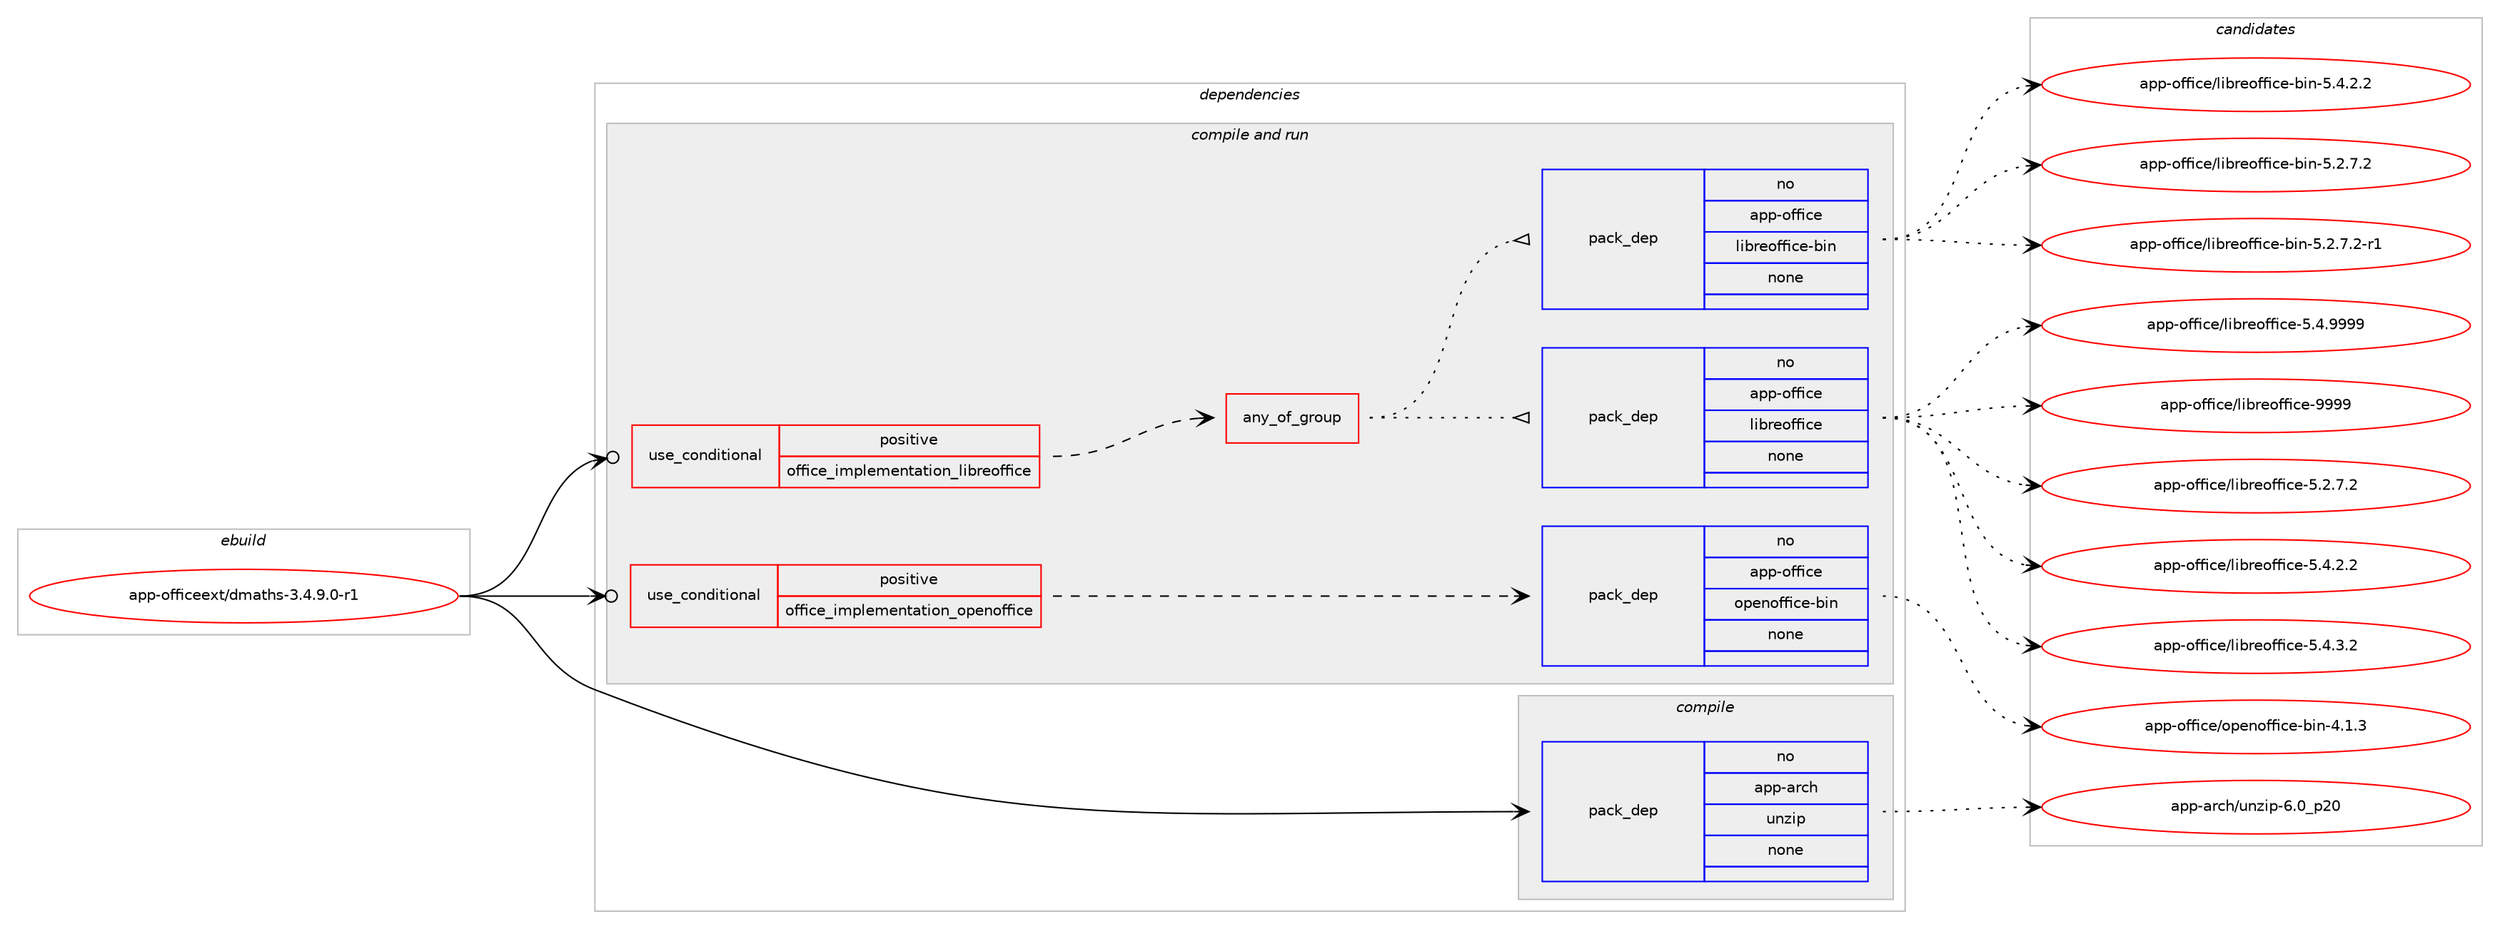 digraph prolog {

# *************
# Graph options
# *************

newrank=true;
concentrate=true;
compound=true;
graph [rankdir=LR,fontname=Helvetica,fontsize=10,ranksep=1.5];#, ranksep=2.5, nodesep=0.2];
edge  [arrowhead=vee];
node  [fontname=Helvetica,fontsize=10];

# **********
# The ebuild
# **********

subgraph cluster_leftcol {
color=gray;
rank=same;
label=<<i>ebuild</i>>;
id [label="app-officeext/dmaths-3.4.9.0-r1", color=red, width=4, href="../app-officeext/dmaths-3.4.9.0-r1.svg"];
}

# ****************
# The dependencies
# ****************

subgraph cluster_midcol {
color=gray;
label=<<i>dependencies</i>>;
subgraph cluster_compile {
fillcolor="#eeeeee";
style=filled;
label=<<i>compile</i>>;
subgraph pack38294 {
dependency52961 [label=<<TABLE BORDER="0" CELLBORDER="1" CELLSPACING="0" CELLPADDING="4" WIDTH="220"><TR><TD ROWSPAN="6" CELLPADDING="30">pack_dep</TD></TR><TR><TD WIDTH="110">no</TD></TR><TR><TD>app-arch</TD></TR><TR><TD>unzip</TD></TR><TR><TD>none</TD></TR><TR><TD></TD></TR></TABLE>>, shape=none, color=blue];
}
id:e -> dependency52961:w [weight=20,style="solid",arrowhead="vee"];
}
subgraph cluster_compileandrun {
fillcolor="#eeeeee";
style=filled;
label=<<i>compile and run</i>>;
subgraph cond13732 {
dependency52962 [label=<<TABLE BORDER="0" CELLBORDER="1" CELLSPACING="0" CELLPADDING="4"><TR><TD ROWSPAN="3" CELLPADDING="10">use_conditional</TD></TR><TR><TD>positive</TD></TR><TR><TD>office_implementation_libreoffice</TD></TR></TABLE>>, shape=none, color=red];
subgraph any913 {
dependency52963 [label=<<TABLE BORDER="0" CELLBORDER="1" CELLSPACING="0" CELLPADDING="4"><TR><TD CELLPADDING="10">any_of_group</TD></TR></TABLE>>, shape=none, color=red];subgraph pack38295 {
dependency52964 [label=<<TABLE BORDER="0" CELLBORDER="1" CELLSPACING="0" CELLPADDING="4" WIDTH="220"><TR><TD ROWSPAN="6" CELLPADDING="30">pack_dep</TD></TR><TR><TD WIDTH="110">no</TD></TR><TR><TD>app-office</TD></TR><TR><TD>libreoffice</TD></TR><TR><TD>none</TD></TR><TR><TD></TD></TR></TABLE>>, shape=none, color=blue];
}
dependency52963:e -> dependency52964:w [weight=20,style="dotted",arrowhead="oinv"];
subgraph pack38296 {
dependency52965 [label=<<TABLE BORDER="0" CELLBORDER="1" CELLSPACING="0" CELLPADDING="4" WIDTH="220"><TR><TD ROWSPAN="6" CELLPADDING="30">pack_dep</TD></TR><TR><TD WIDTH="110">no</TD></TR><TR><TD>app-office</TD></TR><TR><TD>libreoffice-bin</TD></TR><TR><TD>none</TD></TR><TR><TD></TD></TR></TABLE>>, shape=none, color=blue];
}
dependency52963:e -> dependency52965:w [weight=20,style="dotted",arrowhead="oinv"];
}
dependency52962:e -> dependency52963:w [weight=20,style="dashed",arrowhead="vee"];
}
id:e -> dependency52962:w [weight=20,style="solid",arrowhead="odotvee"];
subgraph cond13733 {
dependency52966 [label=<<TABLE BORDER="0" CELLBORDER="1" CELLSPACING="0" CELLPADDING="4"><TR><TD ROWSPAN="3" CELLPADDING="10">use_conditional</TD></TR><TR><TD>positive</TD></TR><TR><TD>office_implementation_openoffice</TD></TR></TABLE>>, shape=none, color=red];
subgraph pack38297 {
dependency52967 [label=<<TABLE BORDER="0" CELLBORDER="1" CELLSPACING="0" CELLPADDING="4" WIDTH="220"><TR><TD ROWSPAN="6" CELLPADDING="30">pack_dep</TD></TR><TR><TD WIDTH="110">no</TD></TR><TR><TD>app-office</TD></TR><TR><TD>openoffice-bin</TD></TR><TR><TD>none</TD></TR><TR><TD></TD></TR></TABLE>>, shape=none, color=blue];
}
dependency52966:e -> dependency52967:w [weight=20,style="dashed",arrowhead="vee"];
}
id:e -> dependency52966:w [weight=20,style="solid",arrowhead="odotvee"];
}
subgraph cluster_run {
fillcolor="#eeeeee";
style=filled;
label=<<i>run</i>>;
}
}

# **************
# The candidates
# **************

subgraph cluster_choices {
rank=same;
color=gray;
label=<<i>candidates</i>>;

subgraph choice38294 {
color=black;
nodesep=1;
choice971121124597114991044711711012210511245544648951125048 [label="app-arch/unzip-6.0_p20", color=red, width=4,href="../app-arch/unzip-6.0_p20.svg"];
dependency52961:e -> choice971121124597114991044711711012210511245544648951125048:w [style=dotted,weight="100"];
}
subgraph choice38295 {
color=black;
nodesep=1;
choice9711211245111102102105991014710810598114101111102102105991014553465046554650 [label="app-office/libreoffice-5.2.7.2", color=red, width=4,href="../app-office/libreoffice-5.2.7.2.svg"];
choice9711211245111102102105991014710810598114101111102102105991014553465246504650 [label="app-office/libreoffice-5.4.2.2", color=red, width=4,href="../app-office/libreoffice-5.4.2.2.svg"];
choice9711211245111102102105991014710810598114101111102102105991014553465246514650 [label="app-office/libreoffice-5.4.3.2", color=red, width=4,href="../app-office/libreoffice-5.4.3.2.svg"];
choice971121124511110210210599101471081059811410111110210210599101455346524657575757 [label="app-office/libreoffice-5.4.9999", color=red, width=4,href="../app-office/libreoffice-5.4.9999.svg"];
choice9711211245111102102105991014710810598114101111102102105991014557575757 [label="app-office/libreoffice-9999", color=red, width=4,href="../app-office/libreoffice-9999.svg"];
dependency52964:e -> choice9711211245111102102105991014710810598114101111102102105991014553465046554650:w [style=dotted,weight="100"];
dependency52964:e -> choice9711211245111102102105991014710810598114101111102102105991014553465246504650:w [style=dotted,weight="100"];
dependency52964:e -> choice9711211245111102102105991014710810598114101111102102105991014553465246514650:w [style=dotted,weight="100"];
dependency52964:e -> choice971121124511110210210599101471081059811410111110210210599101455346524657575757:w [style=dotted,weight="100"];
dependency52964:e -> choice9711211245111102102105991014710810598114101111102102105991014557575757:w [style=dotted,weight="100"];
}
subgraph choice38296 {
color=black;
nodesep=1;
choice97112112451111021021059910147108105981141011111021021059910145981051104553465046554650 [label="app-office/libreoffice-bin-5.2.7.2", color=red, width=4,href="../app-office/libreoffice-bin-5.2.7.2.svg"];
choice971121124511110210210599101471081059811410111110210210599101459810511045534650465546504511449 [label="app-office/libreoffice-bin-5.2.7.2-r1", color=red, width=4,href="../app-office/libreoffice-bin-5.2.7.2-r1.svg"];
choice97112112451111021021059910147108105981141011111021021059910145981051104553465246504650 [label="app-office/libreoffice-bin-5.4.2.2", color=red, width=4,href="../app-office/libreoffice-bin-5.4.2.2.svg"];
dependency52965:e -> choice97112112451111021021059910147108105981141011111021021059910145981051104553465046554650:w [style=dotted,weight="100"];
dependency52965:e -> choice971121124511110210210599101471081059811410111110210210599101459810511045534650465546504511449:w [style=dotted,weight="100"];
dependency52965:e -> choice97112112451111021021059910147108105981141011111021021059910145981051104553465246504650:w [style=dotted,weight="100"];
}
subgraph choice38297 {
color=black;
nodesep=1;
choice97112112451111021021059910147111112101110111102102105991014598105110455246494651 [label="app-office/openoffice-bin-4.1.3", color=red, width=4,href="../app-office/openoffice-bin-4.1.3.svg"];
dependency52967:e -> choice97112112451111021021059910147111112101110111102102105991014598105110455246494651:w [style=dotted,weight="100"];
}
}

}
